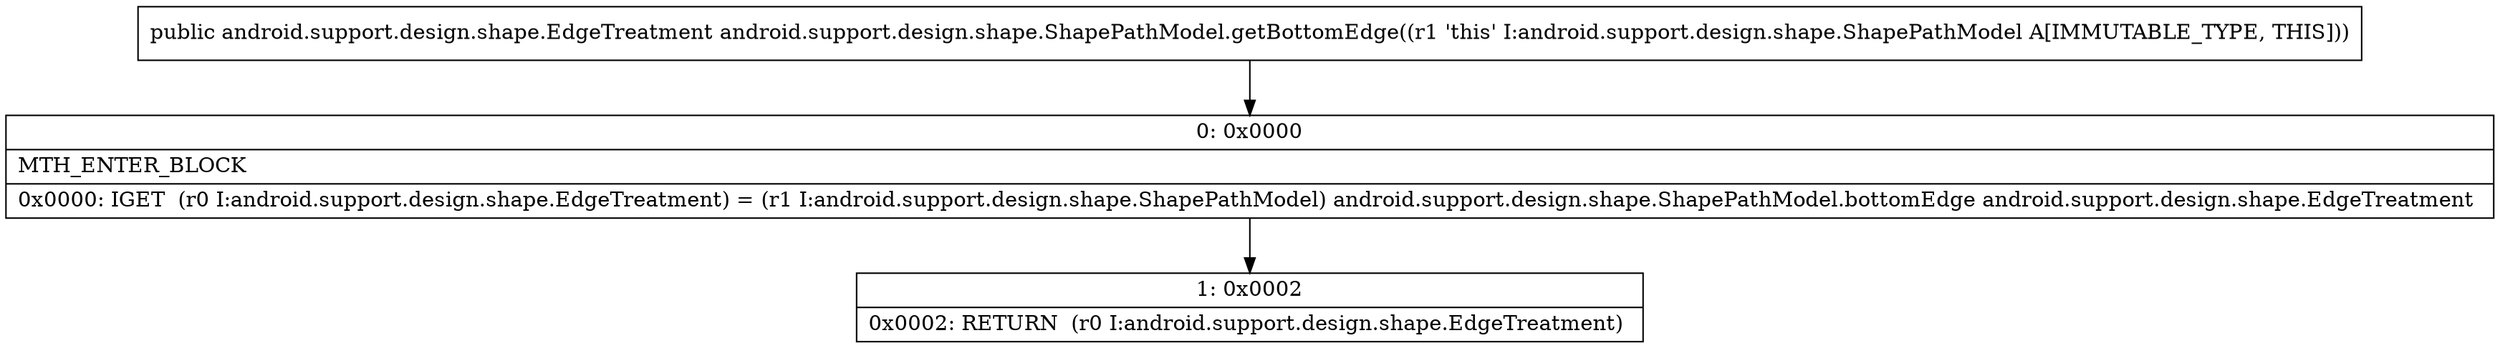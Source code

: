 digraph "CFG forandroid.support.design.shape.ShapePathModel.getBottomEdge()Landroid\/support\/design\/shape\/EdgeTreatment;" {
Node_0 [shape=record,label="{0\:\ 0x0000|MTH_ENTER_BLOCK\l|0x0000: IGET  (r0 I:android.support.design.shape.EdgeTreatment) = (r1 I:android.support.design.shape.ShapePathModel) android.support.design.shape.ShapePathModel.bottomEdge android.support.design.shape.EdgeTreatment \l}"];
Node_1 [shape=record,label="{1\:\ 0x0002|0x0002: RETURN  (r0 I:android.support.design.shape.EdgeTreatment) \l}"];
MethodNode[shape=record,label="{public android.support.design.shape.EdgeTreatment android.support.design.shape.ShapePathModel.getBottomEdge((r1 'this' I:android.support.design.shape.ShapePathModel A[IMMUTABLE_TYPE, THIS])) }"];
MethodNode -> Node_0;
Node_0 -> Node_1;
}

